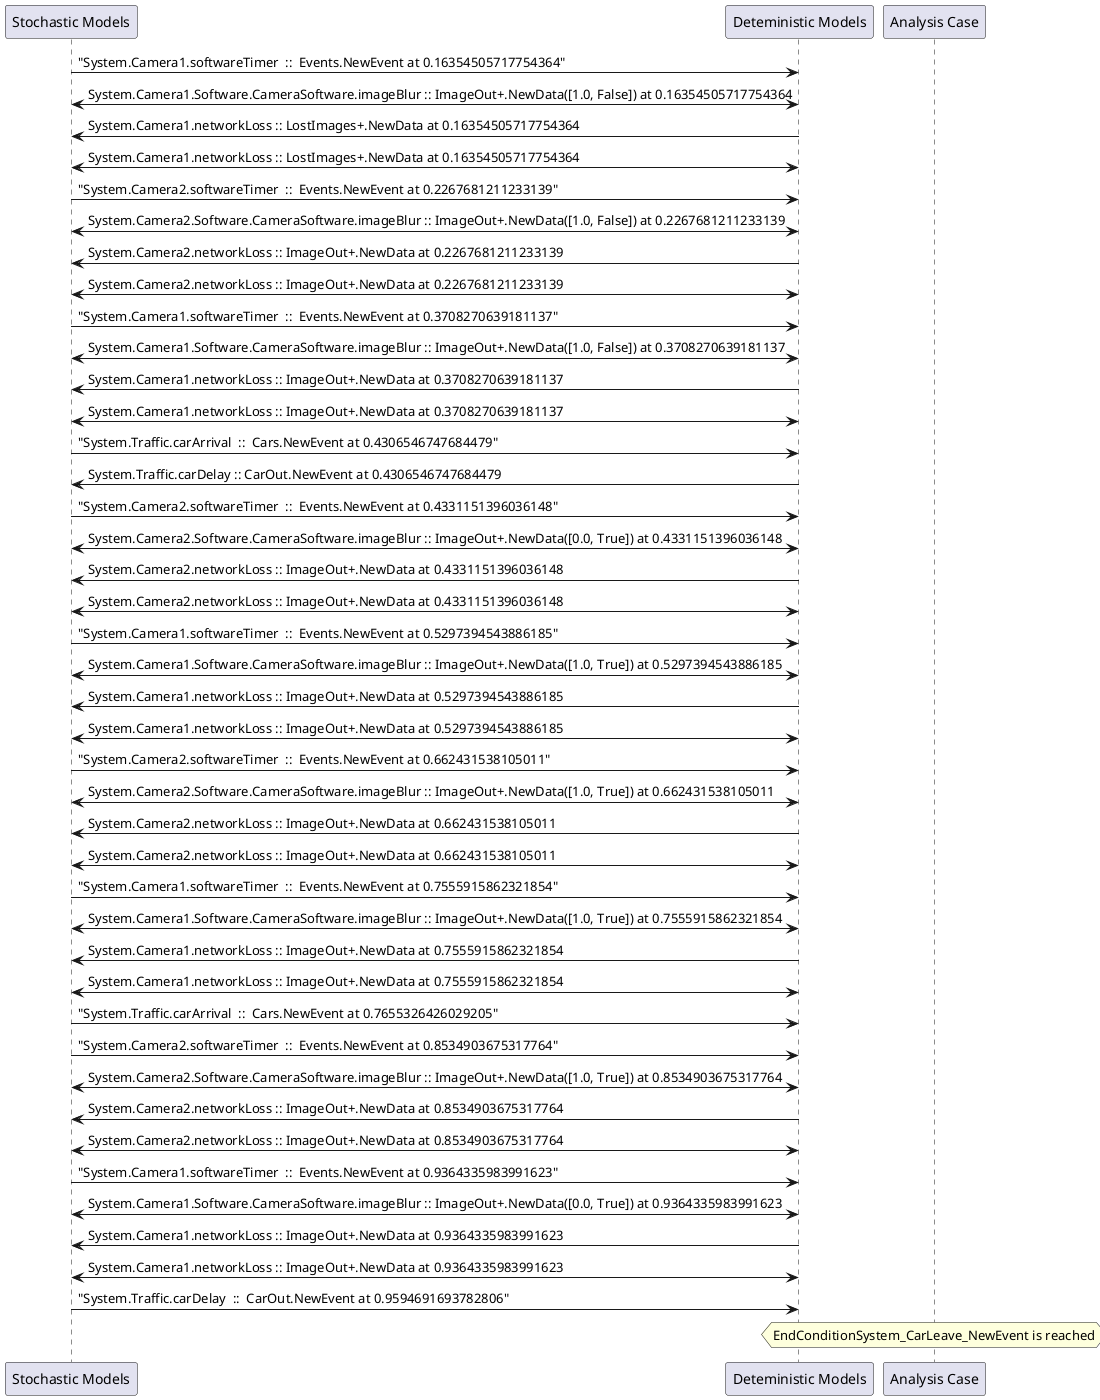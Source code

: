 
	@startuml
	participant "Stochastic Models" as stochmodel
	participant "Deteministic Models" as detmodel
	participant "Analysis Case" as analysis
	{24266_stop} stochmodel -> detmodel : "System.Camera1.softwareTimer  ::  Events.NewEvent at 0.16354505717754364"
detmodel <-> stochmodel : System.Camera1.Software.CameraSoftware.imageBlur :: ImageOut+.NewData([1.0, False]) at 0.16354505717754364
detmodel -> stochmodel : System.Camera1.networkLoss :: LostImages+.NewData at 0.16354505717754364
detmodel <-> stochmodel : System.Camera1.networkLoss :: LostImages+.NewData at 0.16354505717754364
{24282_stop} stochmodel -> detmodel : "System.Camera2.softwareTimer  ::  Events.NewEvent at 0.2267681211233139"
detmodel <-> stochmodel : System.Camera2.Software.CameraSoftware.imageBlur :: ImageOut+.NewData([1.0, False]) at 0.2267681211233139
detmodel -> stochmodel : System.Camera2.networkLoss :: ImageOut+.NewData at 0.2267681211233139
detmodel <-> stochmodel : System.Camera2.networkLoss :: ImageOut+.NewData at 0.2267681211233139
{24267_stop} stochmodel -> detmodel : "System.Camera1.softwareTimer  ::  Events.NewEvent at 0.3708270639181137"
detmodel <-> stochmodel : System.Camera1.Software.CameraSoftware.imageBlur :: ImageOut+.NewData([1.0, False]) at 0.3708270639181137
detmodel -> stochmodel : System.Camera1.networkLoss :: ImageOut+.NewData at 0.3708270639181137
detmodel <-> stochmodel : System.Camera1.networkLoss :: ImageOut+.NewData at 0.3708270639181137
{24297_stop} stochmodel -> detmodel : "System.Traffic.carArrival  ::  Cars.NewEvent at 0.4306546747684479"
{24302_start} detmodel -> stochmodel : System.Traffic.carDelay :: CarOut.NewEvent at 0.4306546747684479
{24283_stop} stochmodel -> detmodel : "System.Camera2.softwareTimer  ::  Events.NewEvent at 0.4331151396036148"
detmodel <-> stochmodel : System.Camera2.Software.CameraSoftware.imageBlur :: ImageOut+.NewData([0.0, True]) at 0.4331151396036148
detmodel -> stochmodel : System.Camera2.networkLoss :: ImageOut+.NewData at 0.4331151396036148
detmodel <-> stochmodel : System.Camera2.networkLoss :: ImageOut+.NewData at 0.4331151396036148
{24268_stop} stochmodel -> detmodel : "System.Camera1.softwareTimer  ::  Events.NewEvent at 0.5297394543886185"
detmodel <-> stochmodel : System.Camera1.Software.CameraSoftware.imageBlur :: ImageOut+.NewData([1.0, True]) at 0.5297394543886185
detmodel -> stochmodel : System.Camera1.networkLoss :: ImageOut+.NewData at 0.5297394543886185
detmodel <-> stochmodel : System.Camera1.networkLoss :: ImageOut+.NewData at 0.5297394543886185
{24284_stop} stochmodel -> detmodel : "System.Camera2.softwareTimer  ::  Events.NewEvent at 0.662431538105011"
detmodel <-> stochmodel : System.Camera2.Software.CameraSoftware.imageBlur :: ImageOut+.NewData([1.0, True]) at 0.662431538105011
detmodel -> stochmodel : System.Camera2.networkLoss :: ImageOut+.NewData at 0.662431538105011
detmodel <-> stochmodel : System.Camera2.networkLoss :: ImageOut+.NewData at 0.662431538105011
{24269_stop} stochmodel -> detmodel : "System.Camera1.softwareTimer  ::  Events.NewEvent at 0.7555915862321854"
detmodel <-> stochmodel : System.Camera1.Software.CameraSoftware.imageBlur :: ImageOut+.NewData([1.0, True]) at 0.7555915862321854
detmodel -> stochmodel : System.Camera1.networkLoss :: ImageOut+.NewData at 0.7555915862321854
detmodel <-> stochmodel : System.Camera1.networkLoss :: ImageOut+.NewData at 0.7555915862321854
{24298_stop} stochmodel -> detmodel : "System.Traffic.carArrival  ::  Cars.NewEvent at 0.7655326426029205"
{24285_stop} stochmodel -> detmodel : "System.Camera2.softwareTimer  ::  Events.NewEvent at 0.8534903675317764"
detmodel <-> stochmodel : System.Camera2.Software.CameraSoftware.imageBlur :: ImageOut+.NewData([1.0, True]) at 0.8534903675317764
detmodel -> stochmodel : System.Camera2.networkLoss :: ImageOut+.NewData at 0.8534903675317764
detmodel <-> stochmodel : System.Camera2.networkLoss :: ImageOut+.NewData at 0.8534903675317764
{24270_stop} stochmodel -> detmodel : "System.Camera1.softwareTimer  ::  Events.NewEvent at 0.9364335983991623"
detmodel <-> stochmodel : System.Camera1.Software.CameraSoftware.imageBlur :: ImageOut+.NewData([0.0, True]) at 0.9364335983991623
detmodel -> stochmodel : System.Camera1.networkLoss :: ImageOut+.NewData at 0.9364335983991623
detmodel <-> stochmodel : System.Camera1.networkLoss :: ImageOut+.NewData at 0.9364335983991623
{24302_stop} stochmodel -> detmodel : "System.Traffic.carDelay  ::  CarOut.NewEvent at 0.9594691693782806"
{24302_start} <-> {24302_stop} : delay
hnote over analysis 
EndConditionSystem_CarLeave_NewEvent is reached
endnote
@enduml